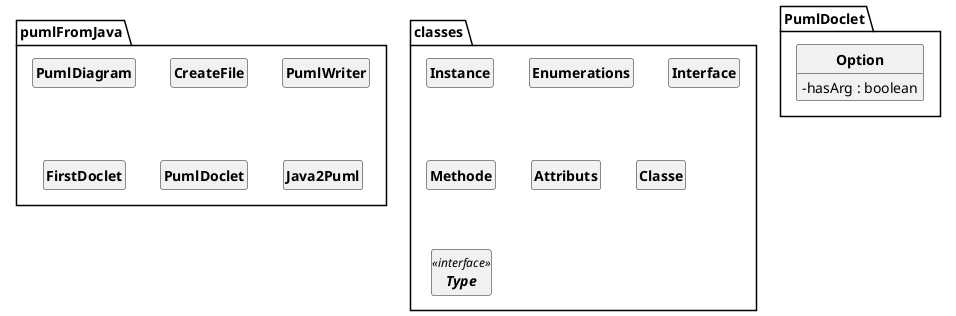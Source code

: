 @startuml
'https://plantuml.com/class-diagram
skinparam classAttributeIconSize 0
skinparam classFontStyle Bold
skinparam style strictuml
hide empty members

class pumlFromJava.PumlDiagram {
}
class pumlFromJava.CreateFile {
}
class pumlFromJava.PumlWriter {
}
class pumlFromJava.FirstDoclet {
}
class pumlFromJava.PumlDoclet {
}
class pumlFromJava.Java2Puml {
}
class classes.Instance {
}
class classes.Enumerations {
}
class classes.Interface {
}
class classes.Methode {
}
class classes.Attributs {
}
class classes.Classe {
}
class pumlFromJava.PumlDiagram {
}
class pumlFromJava.CreateFile {
}
class pumlFromJava.PumlWriter {
}
class pumlFromJava.FirstDoclet {
}
class pumlFromJava.PumlDoclet {
}
class pumlFromJava.Java2Puml {
}
class PumlDoclet.Option {
- hasArg : boolean
}
interface classes.Type<<interface>> {
}

@enduml